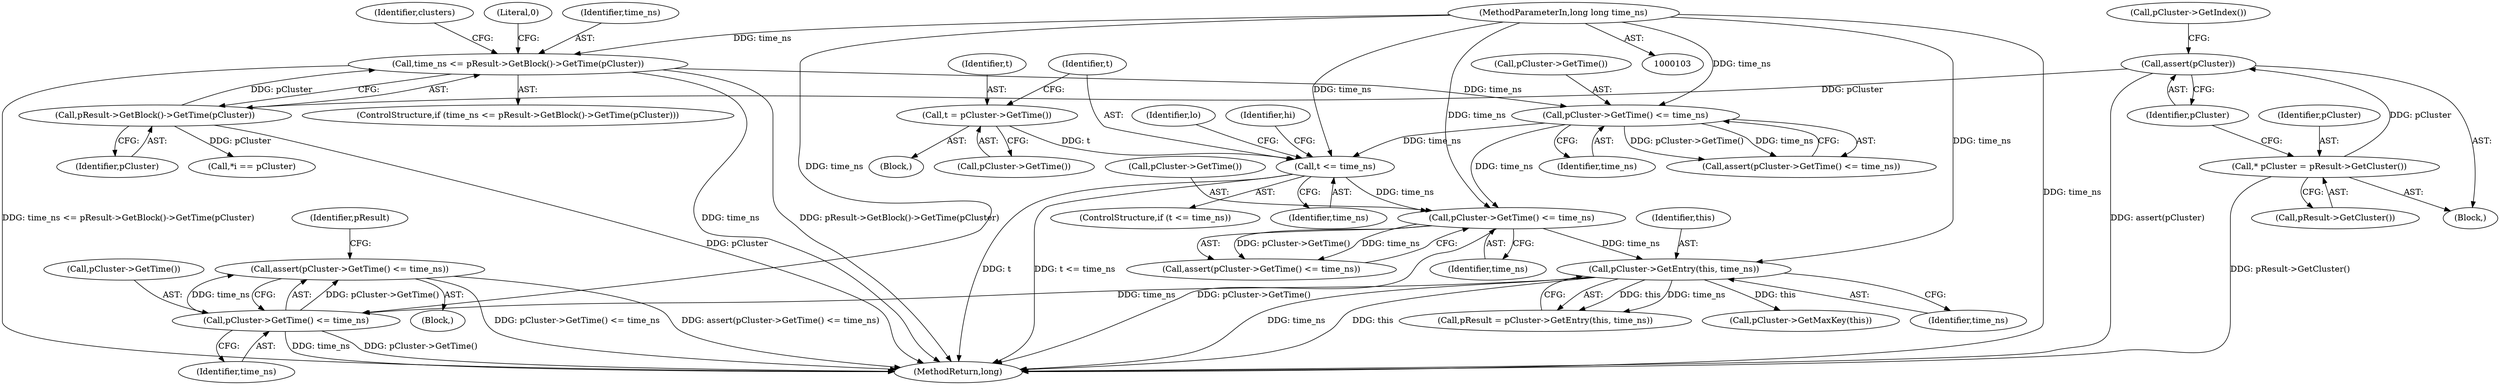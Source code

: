 digraph "0_Android_04839626ed859623901ebd3a5fd483982186b59d_198@API" {
"1000283" [label="(Call,assert(pCluster->GetTime() <= time_ns))"];
"1000284" [label="(Call,pCluster->GetTime() <= time_ns)"];
"1000259" [label="(Call,pCluster->GetEntry(this, time_ns))"];
"1000254" [label="(Call,pCluster->GetTime() <= time_ns)"];
"1000218" [label="(Call,t <= time_ns)"];
"1000214" [label="(Call,t = pCluster->GetTime())"];
"1000169" [label="(Call,pCluster->GetTime() <= time_ns)"];
"1000135" [label="(Call,time_ns <= pResult->GetBlock()->GetTime(pCluster))"];
"1000104" [label="(MethodParameterIn,long long time_ns)"];
"1000137" [label="(Call,pResult->GetBlock()->GetTime(pCluster))"];
"1000128" [label="(Call,assert(pCluster))"];
"1000125" [label="(Call,* pCluster = pResult->GetCluster())"];
"1000169" [label="(Call,pCluster->GetTime() <= time_ns)"];
"1000106" [label="(Block,)"];
"1000126" [label="(Identifier,pCluster)"];
"1000257" [label="(Call,pResult = pCluster->GetEntry(this, time_ns))"];
"1000255" [label="(Call,pCluster->GetTime())"];
"1000289" [label="(Call,pCluster->GetMaxKey(this))"];
"1000256" [label="(Identifier,time_ns)"];
"1000219" [label="(Identifier,t)"];
"1000142" [label="(Identifier,clusters)"];
"1000222" [label="(Identifier,lo)"];
"1000138" [label="(Identifier,pCluster)"];
"1000285" [label="(Call,pCluster->GetTime())"];
"1000261" [label="(Identifier,time_ns)"];
"1000214" [label="(Call,t = pCluster->GetTime())"];
"1000216" [label="(Call,pCluster->GetTime())"];
"1000171" [label="(Identifier,time_ns)"];
"1000286" [label="(Identifier,time_ns)"];
"1000104" [label="(MethodParameterIn,long long time_ns)"];
"1000254" [label="(Call,pCluster->GetTime() <= time_ns)"];
"1000134" [label="(ControlStructure,if (time_ns <= pResult->GetBlock()->GetTime(pCluster)))"];
"1000283" [label="(Call,assert(pCluster->GetTime() <= time_ns))"];
"1000259" [label="(Call,pCluster->GetEntry(this, time_ns))"];
"1000140" [label="(Literal,0)"];
"1000135" [label="(Call,time_ns <= pResult->GetBlock()->GetTime(pCluster))"];
"1000253" [label="(Call,assert(pCluster->GetTime() <= time_ns))"];
"1000137" [label="(Call,pResult->GetBlock()->GetTime(pCluster))"];
"1000168" [label="(Call,assert(pCluster->GetTime() <= time_ns))"];
"1000125" [label="(Call,* pCluster = pResult->GetCluster())"];
"1000284" [label="(Call,pCluster->GetTime() <= time_ns)"];
"1000189" [label="(Block,)"];
"1000288" [label="(Identifier,pResult)"];
"1000170" [label="(Call,pCluster->GetTime())"];
"1000217" [label="(ControlStructure,if (t <= time_ns))"];
"1000136" [label="(Identifier,time_ns)"];
"1000164" [label="(Call,*i == pCluster)"];
"1000305" [label="(MethodReturn,long)"];
"1000260" [label="(Identifier,this)"];
"1000129" [label="(Identifier,pCluster)"];
"1000275" [label="(Block,)"];
"1000220" [label="(Identifier,time_ns)"];
"1000127" [label="(Call,pResult->GetCluster())"];
"1000132" [label="(Call,pCluster->GetIndex())"];
"1000128" [label="(Call,assert(pCluster))"];
"1000215" [label="(Identifier,t)"];
"1000228" [label="(Identifier,hi)"];
"1000218" [label="(Call,t <= time_ns)"];
"1000283" -> "1000275"  [label="AST: "];
"1000283" -> "1000284"  [label="CFG: "];
"1000284" -> "1000283"  [label="AST: "];
"1000288" -> "1000283"  [label="CFG: "];
"1000283" -> "1000305"  [label="DDG: pCluster->GetTime() <= time_ns"];
"1000283" -> "1000305"  [label="DDG: assert(pCluster->GetTime() <= time_ns)"];
"1000284" -> "1000283"  [label="DDG: pCluster->GetTime()"];
"1000284" -> "1000283"  [label="DDG: time_ns"];
"1000284" -> "1000286"  [label="CFG: "];
"1000285" -> "1000284"  [label="AST: "];
"1000286" -> "1000284"  [label="AST: "];
"1000284" -> "1000305"  [label="DDG: time_ns"];
"1000284" -> "1000305"  [label="DDG: pCluster->GetTime()"];
"1000259" -> "1000284"  [label="DDG: time_ns"];
"1000104" -> "1000284"  [label="DDG: time_ns"];
"1000259" -> "1000257"  [label="AST: "];
"1000259" -> "1000261"  [label="CFG: "];
"1000260" -> "1000259"  [label="AST: "];
"1000261" -> "1000259"  [label="AST: "];
"1000257" -> "1000259"  [label="CFG: "];
"1000259" -> "1000305"  [label="DDG: this"];
"1000259" -> "1000305"  [label="DDG: time_ns"];
"1000259" -> "1000257"  [label="DDG: this"];
"1000259" -> "1000257"  [label="DDG: time_ns"];
"1000254" -> "1000259"  [label="DDG: time_ns"];
"1000104" -> "1000259"  [label="DDG: time_ns"];
"1000259" -> "1000289"  [label="DDG: this"];
"1000254" -> "1000253"  [label="AST: "];
"1000254" -> "1000256"  [label="CFG: "];
"1000255" -> "1000254"  [label="AST: "];
"1000256" -> "1000254"  [label="AST: "];
"1000253" -> "1000254"  [label="CFG: "];
"1000254" -> "1000305"  [label="DDG: pCluster->GetTime()"];
"1000254" -> "1000253"  [label="DDG: pCluster->GetTime()"];
"1000254" -> "1000253"  [label="DDG: time_ns"];
"1000218" -> "1000254"  [label="DDG: time_ns"];
"1000169" -> "1000254"  [label="DDG: time_ns"];
"1000104" -> "1000254"  [label="DDG: time_ns"];
"1000218" -> "1000217"  [label="AST: "];
"1000218" -> "1000220"  [label="CFG: "];
"1000219" -> "1000218"  [label="AST: "];
"1000220" -> "1000218"  [label="AST: "];
"1000222" -> "1000218"  [label="CFG: "];
"1000228" -> "1000218"  [label="CFG: "];
"1000218" -> "1000305"  [label="DDG: t"];
"1000218" -> "1000305"  [label="DDG: t <= time_ns"];
"1000214" -> "1000218"  [label="DDG: t"];
"1000169" -> "1000218"  [label="DDG: time_ns"];
"1000104" -> "1000218"  [label="DDG: time_ns"];
"1000214" -> "1000189"  [label="AST: "];
"1000214" -> "1000216"  [label="CFG: "];
"1000215" -> "1000214"  [label="AST: "];
"1000216" -> "1000214"  [label="AST: "];
"1000219" -> "1000214"  [label="CFG: "];
"1000169" -> "1000168"  [label="AST: "];
"1000169" -> "1000171"  [label="CFG: "];
"1000170" -> "1000169"  [label="AST: "];
"1000171" -> "1000169"  [label="AST: "];
"1000168" -> "1000169"  [label="CFG: "];
"1000169" -> "1000168"  [label="DDG: pCluster->GetTime()"];
"1000169" -> "1000168"  [label="DDG: time_ns"];
"1000135" -> "1000169"  [label="DDG: time_ns"];
"1000104" -> "1000169"  [label="DDG: time_ns"];
"1000135" -> "1000134"  [label="AST: "];
"1000135" -> "1000137"  [label="CFG: "];
"1000136" -> "1000135"  [label="AST: "];
"1000137" -> "1000135"  [label="AST: "];
"1000140" -> "1000135"  [label="CFG: "];
"1000142" -> "1000135"  [label="CFG: "];
"1000135" -> "1000305"  [label="DDG: time_ns <= pResult->GetBlock()->GetTime(pCluster)"];
"1000135" -> "1000305"  [label="DDG: time_ns"];
"1000135" -> "1000305"  [label="DDG: pResult->GetBlock()->GetTime(pCluster)"];
"1000104" -> "1000135"  [label="DDG: time_ns"];
"1000137" -> "1000135"  [label="DDG: pCluster"];
"1000104" -> "1000103"  [label="AST: "];
"1000104" -> "1000305"  [label="DDG: time_ns"];
"1000137" -> "1000138"  [label="CFG: "];
"1000138" -> "1000137"  [label="AST: "];
"1000137" -> "1000305"  [label="DDG: pCluster"];
"1000128" -> "1000137"  [label="DDG: pCluster"];
"1000137" -> "1000164"  [label="DDG: pCluster"];
"1000128" -> "1000106"  [label="AST: "];
"1000128" -> "1000129"  [label="CFG: "];
"1000129" -> "1000128"  [label="AST: "];
"1000132" -> "1000128"  [label="CFG: "];
"1000128" -> "1000305"  [label="DDG: assert(pCluster)"];
"1000125" -> "1000128"  [label="DDG: pCluster"];
"1000125" -> "1000106"  [label="AST: "];
"1000125" -> "1000127"  [label="CFG: "];
"1000126" -> "1000125"  [label="AST: "];
"1000127" -> "1000125"  [label="AST: "];
"1000129" -> "1000125"  [label="CFG: "];
"1000125" -> "1000305"  [label="DDG: pResult->GetCluster()"];
}
